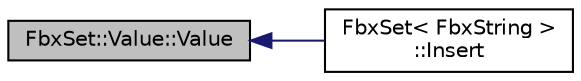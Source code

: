 digraph "FbxSet::Value::Value"
{
  edge [fontname="Helvetica",fontsize="10",labelfontname="Helvetica",labelfontsize="10"];
  node [fontname="Helvetica",fontsize="10",shape=record];
  rankdir="LR";
  Node1 [label="FbxSet::Value::Value",height=0.2,width=0.4,color="black", fillcolor="grey75", style="filled", fontcolor="black"];
  Node1 -> Node2 [dir="back",color="midnightblue",fontsize="10",style="solid",fontname="Helvetica"];
  Node2 [label="FbxSet\< FbxString \>\l::Insert",height=0.2,width=0.4,color="black", fillcolor="white", style="filled",URL="$class_fbx_set.html#a6663843db5bbd2335842fc77c02f7197"];
}
